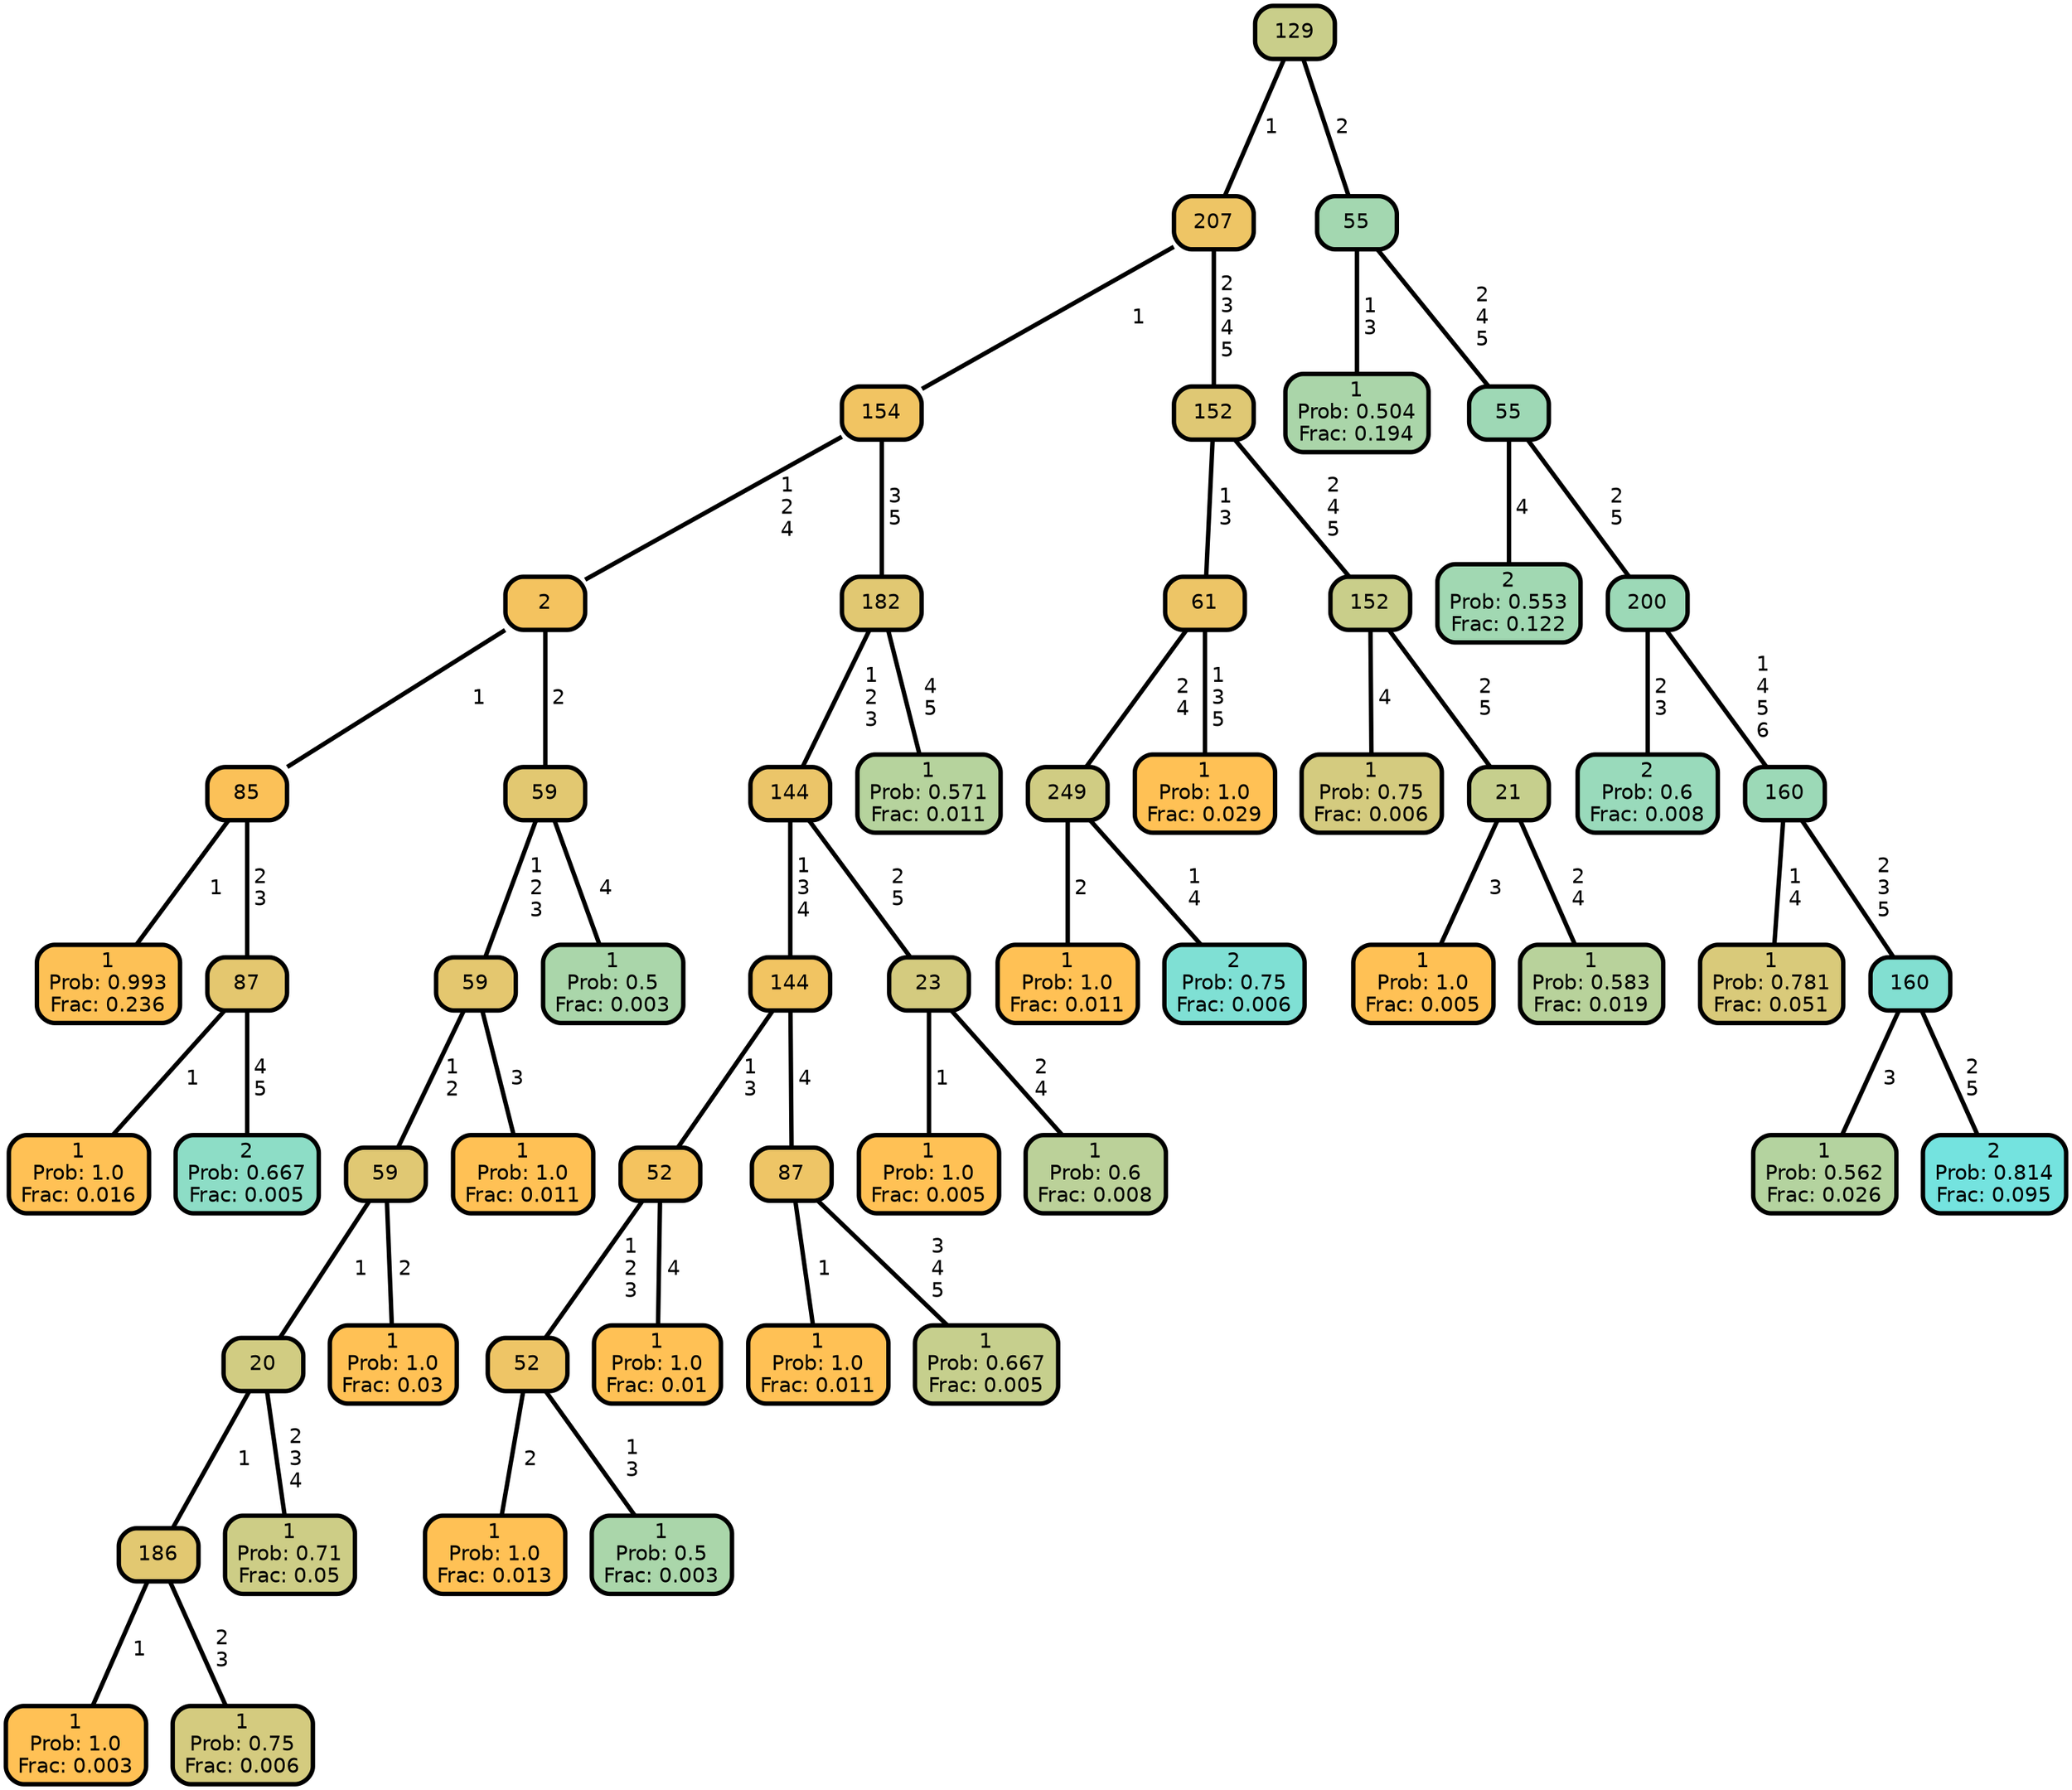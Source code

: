 graph Tree {
node [shape=box, style="filled, rounded",color="black",penwidth="3",fontcolor="black",                 fontname=helvetica] ;
graph [ranksep="0 equally", splines=straight,                 bgcolor=transparent, dpi=200] ;
edge [fontname=helvetica, color=black] ;
0 [label="1
Prob: 0.993
Frac: 0.236", fillcolor="#fdc156"] ;
1 [label="85", fillcolor="#fbc158"] ;
2 [label="1
Prob: 1.0
Frac: 0.016", fillcolor="#ffc155"] ;
3 [label="87", fillcolor="#e4c76f"] ;
4 [label="2
Prob: 0.667
Frac: 0.005", fillcolor="#8dddc6"] ;
5 [label="2", fillcolor="#f4c35f"] ;
6 [label="1
Prob: 1.0
Frac: 0.003", fillcolor="#ffc155"] ;
7 [label="186", fillcolor="#e2c871"] ;
8 [label="1
Prob: 0.75
Frac: 0.006", fillcolor="#d4cb7f"] ;
9 [label="20", fillcolor="#d1cc82"] ;
10 [label="1
Prob: 0.71
Frac: 0.05", fillcolor="#cdcd86"] ;
11 [label="59", fillcolor="#e0c873"] ;
12 [label="1
Prob: 1.0
Frac: 0.03", fillcolor="#ffc155"] ;
13 [label="59", fillcolor="#e4c76f"] ;
14 [label="1
Prob: 1.0
Frac: 0.011", fillcolor="#ffc155"] ;
15 [label="59", fillcolor="#e2c871"] ;
16 [label="1
Prob: 0.5
Frac: 0.003", fillcolor="#aad6aa"] ;
17 [label="154", fillcolor="#f1c462"] ;
18 [label="1
Prob: 1.0
Frac: 0.013", fillcolor="#ffc155"] ;
19 [label="52", fillcolor="#eec566"] ;
20 [label="1
Prob: 0.5
Frac: 0.003", fillcolor="#aad6aa"] ;
21 [label="52", fillcolor="#f4c35f"] ;
22 [label="1
Prob: 1.0
Frac: 0.01", fillcolor="#ffc155"] ;
23 [label="144", fillcolor="#f1c462"] ;
24 [label="1
Prob: 1.0
Frac: 0.011", fillcolor="#ffc155"] ;
25 [label="87", fillcolor="#eec566"] ;
26 [label="1
Prob: 0.667
Frac: 0.005", fillcolor="#c6cf8d"] ;
27 [label="144", fillcolor="#ebc569"] ;
28 [label="1
Prob: 1.0
Frac: 0.005", fillcolor="#ffc155"] ;
29 [label="23", fillcolor="#d4cb7f"] ;
30 [label="1
Prob: 0.6
Frac: 0.008", fillcolor="#bbd199"] ;
31 [label="182", fillcolor="#e1c872"] ;
32 [label="1
Prob: 0.571
Frac: 0.011", fillcolor="#b6d39d"] ;
33 [label="207", fillcolor="#eec565"] ;
34 [label="1
Prob: 1.0
Frac: 0.011", fillcolor="#ffc155"] ;
35 [label="249", fillcolor="#d0cc83"] ;
36 [label="2
Prob: 0.75
Frac: 0.006", fillcolor="#7fe0d4"] ;
37 [label="61", fillcolor="#edc566"] ;
38 [label="1
Prob: 1.0
Frac: 0.029", fillcolor="#ffc155"] ;
39 [label="152", fillcolor="#dfc874"] ;
40 [label="1
Prob: 0.75
Frac: 0.006", fillcolor="#d4cb7f"] ;
41 [label="152", fillcolor="#c9ce8a"] ;
42 [label="1
Prob: 1.0
Frac: 0.005", fillcolor="#ffc155"] ;
43 [label="21", fillcolor="#c6cf8d"] ;
44 [label="1
Prob: 0.583
Frac: 0.019", fillcolor="#b8d29b"] ;
45 [label="129", fillcolor="#c9ce8a"] ;
46 [label="1
Prob: 0.504
Frac: 0.194", fillcolor="#aad5a9"] ;
47 [label="55", fillcolor="#a3d7b0"] ;
48 [label="2
Prob: 0.553
Frac: 0.122", fillcolor="#a1d8b2"] ;
49 [label="55", fillcolor="#9ed8b5"] ;
50 [label="2
Prob: 0.6
Frac: 0.008", fillcolor="#99dabb"] ;
51 [label="200", fillcolor="#9cd9b7"] ;
52 [label="1
Prob: 0.781
Frac: 0.051", fillcolor="#d9ca7a"] ;
53 [label="160", fillcolor="#9cd9b7"] ;
54 [label="1
Prob: 0.562
Frac: 0.026", fillcolor="#b4d39f"] ;
55 [label="160", fillcolor="#82dfd1"] ;
56 [label="2
Prob: 0.814
Frac: 0.095", fillcolor="#74e3df"] ;
1 -- 0 [label=" 1",penwidth=3] ;
1 -- 3 [label=" 2\n 3",penwidth=3] ;
3 -- 2 [label=" 1",penwidth=3] ;
3 -- 4 [label=" 4\n 5",penwidth=3] ;
5 -- 1 [label=" 1",penwidth=3] ;
5 -- 15 [label=" 2",penwidth=3] ;
7 -- 6 [label=" 1",penwidth=3] ;
7 -- 8 [label=" 2\n 3",penwidth=3] ;
9 -- 7 [label=" 1",penwidth=3] ;
9 -- 10 [label=" 2\n 3\n 4",penwidth=3] ;
11 -- 9 [label=" 1",penwidth=3] ;
11 -- 12 [label=" 2",penwidth=3] ;
13 -- 11 [label=" 1\n 2",penwidth=3] ;
13 -- 14 [label=" 3",penwidth=3] ;
15 -- 13 [label=" 1\n 2\n 3",penwidth=3] ;
15 -- 16 [label=" 4",penwidth=3] ;
17 -- 5 [label=" 1\n 2\n 4",penwidth=3] ;
17 -- 31 [label=" 3\n 5",penwidth=3] ;
19 -- 18 [label=" 2",penwidth=3] ;
19 -- 20 [label=" 1\n 3",penwidth=3] ;
21 -- 19 [label=" 1\n 2\n 3",penwidth=3] ;
21 -- 22 [label=" 4",penwidth=3] ;
23 -- 21 [label=" 1\n 3",penwidth=3] ;
23 -- 25 [label=" 4",penwidth=3] ;
25 -- 24 [label=" 1",penwidth=3] ;
25 -- 26 [label=" 3\n 4\n 5",penwidth=3] ;
27 -- 23 [label=" 1\n 3\n 4",penwidth=3] ;
27 -- 29 [label=" 2\n 5",penwidth=3] ;
29 -- 28 [label=" 1",penwidth=3] ;
29 -- 30 [label=" 2\n 4",penwidth=3] ;
31 -- 27 [label=" 1\n 2\n 3",penwidth=3] ;
31 -- 32 [label=" 4\n 5",penwidth=3] ;
33 -- 17 [label=" 1",penwidth=3] ;
33 -- 39 [label=" 2\n 3\n 4\n 5",penwidth=3] ;
35 -- 34 [label=" 2",penwidth=3] ;
35 -- 36 [label=" 1\n 4",penwidth=3] ;
37 -- 35 [label=" 2\n 4",penwidth=3] ;
37 -- 38 [label=" 1\n 3\n 5",penwidth=3] ;
39 -- 37 [label=" 1\n 3",penwidth=3] ;
39 -- 41 [label=" 2\n 4\n 5",penwidth=3] ;
41 -- 40 [label=" 4",penwidth=3] ;
41 -- 43 [label=" 2\n 5",penwidth=3] ;
43 -- 42 [label=" 3",penwidth=3] ;
43 -- 44 [label=" 2\n 4",penwidth=3] ;
45 -- 33 [label=" 1",penwidth=3] ;
45 -- 47 [label=" 2",penwidth=3] ;
47 -- 46 [label=" 1\n 3",penwidth=3] ;
47 -- 49 [label=" 2\n 4\n 5",penwidth=3] ;
49 -- 48 [label=" 4",penwidth=3] ;
49 -- 51 [label=" 2\n 5",penwidth=3] ;
51 -- 50 [label=" 2\n 3",penwidth=3] ;
51 -- 53 [label=" 1\n 4\n 5\n 6",penwidth=3] ;
53 -- 52 [label=" 1\n 4",penwidth=3] ;
53 -- 55 [label=" 2\n 3\n 5",penwidth=3] ;
55 -- 54 [label=" 3",penwidth=3] ;
55 -- 56 [label=" 2\n 5",penwidth=3] ;
{rank = same;}}